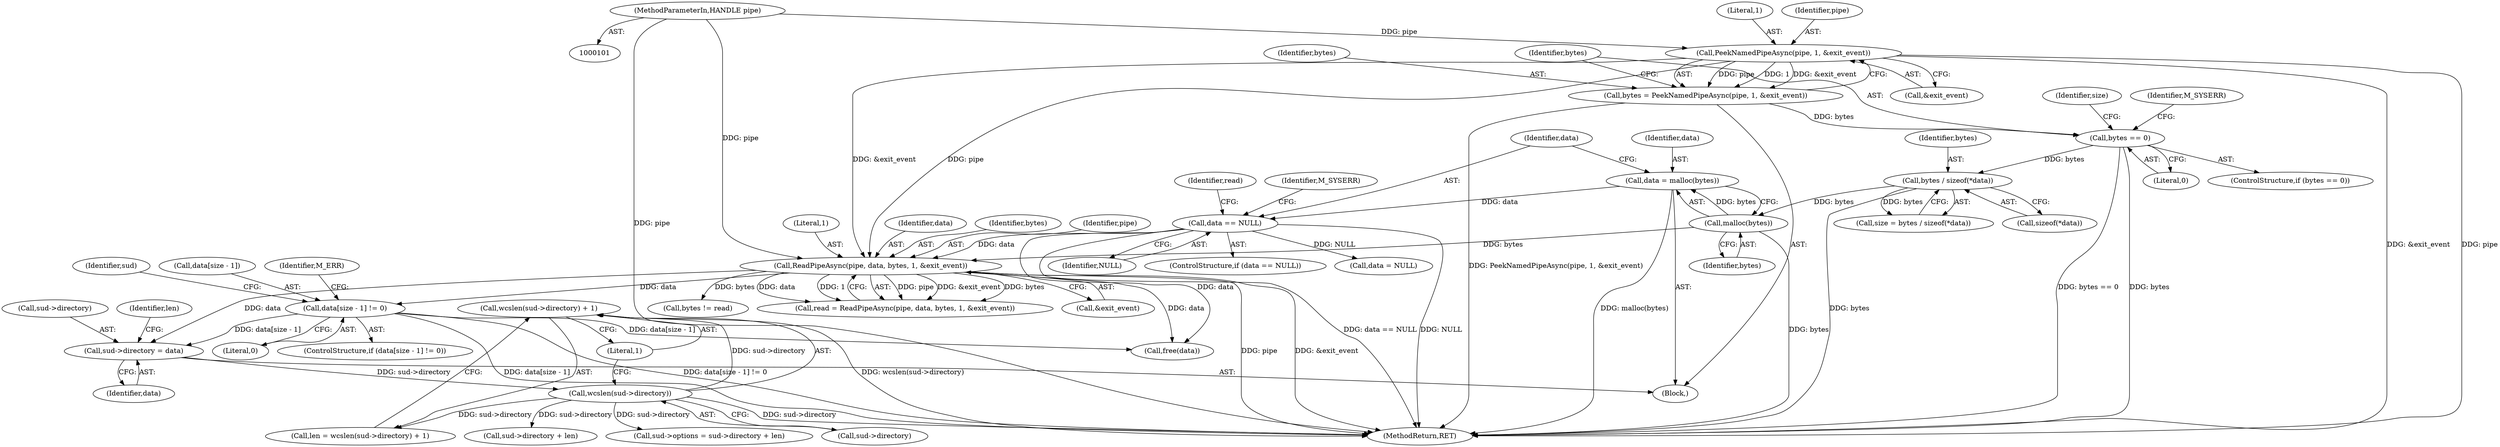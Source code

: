 digraph "0_openvpn_1394192b210cb3c6624a7419bcf3ff966742e79b@API" {
"1000205" [label="(Call,wcslen(sud->directory) + 1)"];
"1000206" [label="(Call,wcslen(sud->directory))"];
"1000198" [label="(Call,sud->directory = data)"];
"1000185" [label="(Call,data[size - 1] != 0)"];
"1000167" [label="(Call,ReadPipeAsync(pipe, data, bytes, 1, &exit_event))"];
"1000119" [label="(Call,PeekNamedPipeAsync(pipe, 1, &exit_event))"];
"1000102" [label="(MethodParameterIn,HANDLE pipe)"];
"1000156" [label="(Call,data == NULL)"];
"1000151" [label="(Call,data = malloc(bytes))"];
"1000153" [label="(Call,malloc(bytes))"];
"1000136" [label="(Call,bytes / sizeof(*data))"];
"1000125" [label="(Call,bytes == 0)"];
"1000117" [label="(Call,bytes = PeekNamedPipeAsync(pipe, 1, &exit_event))"];
"1000158" [label="(Identifier,NULL)"];
"1000198" [label="(Call,sud->directory = data)"];
"1000210" [label="(Literal,1)"];
"1000185" [label="(Call,data[size - 1] != 0)"];
"1000172" [label="(Call,&exit_event)"];
"1000199" [label="(Call,sud->directory)"];
"1000169" [label="(Identifier,data)"];
"1000194" [label="(Identifier,M_ERR)"];
"1000175" [label="(Call,bytes != read)"];
"1000126" [label="(Identifier,bytes)"];
"1000200" [label="(Identifier,sud)"];
"1000205" [label="(Call,wcslen(sud->directory) + 1)"];
"1000122" [label="(Call,&exit_event)"];
"1000156" [label="(Call,data == NULL)"];
"1000118" [label="(Identifier,bytes)"];
"1000138" [label="(Call,sizeof(*data))"];
"1000155" [label="(ControlStructure,if (data == NULL))"];
"1000130" [label="(Identifier,M_SYSERR)"];
"1000171" [label="(Literal,1)"];
"1000191" [label="(Literal,0)"];
"1000104" [label="(Block,)"];
"1000102" [label="(MethodParameterIn,HANDLE pipe)"];
"1000165" [label="(Call,read = ReadPipeAsync(pipe, data, bytes, 1, &exit_event))"];
"1000151" [label="(Call,data = malloc(bytes))"];
"1000134" [label="(Call,size = bytes / sizeof(*data))"];
"1000135" [label="(Identifier,size)"];
"1000202" [label="(Identifier,data)"];
"1000137" [label="(Identifier,bytes)"];
"1000168" [label="(Identifier,pipe)"];
"1000125" [label="(Call,bytes == 0)"];
"1000121" [label="(Literal,1)"];
"1000206" [label="(Call,wcslen(sud->directory))"];
"1000152" [label="(Identifier,data)"];
"1000153" [label="(Call,malloc(bytes))"];
"1000120" [label="(Identifier,pipe)"];
"1000263" [label="(Call,data = NULL)"];
"1000224" [label="(Call,sud->options = sud->directory + len)"];
"1000170" [label="(Identifier,bytes)"];
"1000161" [label="(Identifier,M_SYSERR)"];
"1000186" [label="(Call,data[size - 1])"];
"1000166" [label="(Identifier,read)"];
"1000154" [label="(Identifier,bytes)"];
"1000117" [label="(Call,bytes = PeekNamedPipeAsync(pipe, 1, &exit_event))"];
"1000157" [label="(Identifier,data)"];
"1000136" [label="(Call,bytes / sizeof(*data))"];
"1000124" [label="(ControlStructure,if (bytes == 0))"];
"1000119" [label="(Call,PeekNamedPipeAsync(pipe, 1, &exit_event))"];
"1000207" [label="(Call,sud->directory)"];
"1000270" [label="(Call,free(data))"];
"1000127" [label="(Literal,0)"];
"1000203" [label="(Call,len = wcslen(sud->directory) + 1)"];
"1000204" [label="(Identifier,len)"];
"1000274" [label="(MethodReturn,RET)"];
"1000167" [label="(Call,ReadPipeAsync(pipe, data, bytes, 1, &exit_event))"];
"1000228" [label="(Call,sud->directory + len)"];
"1000184" [label="(ControlStructure,if (data[size - 1] != 0))"];
"1000205" -> "1000203"  [label="AST: "];
"1000205" -> "1000210"  [label="CFG: "];
"1000206" -> "1000205"  [label="AST: "];
"1000210" -> "1000205"  [label="AST: "];
"1000203" -> "1000205"  [label="CFG: "];
"1000205" -> "1000274"  [label="DDG: wcslen(sud->directory)"];
"1000206" -> "1000205"  [label="DDG: sud->directory"];
"1000206" -> "1000207"  [label="CFG: "];
"1000207" -> "1000206"  [label="AST: "];
"1000210" -> "1000206"  [label="CFG: "];
"1000206" -> "1000274"  [label="DDG: sud->directory"];
"1000206" -> "1000203"  [label="DDG: sud->directory"];
"1000198" -> "1000206"  [label="DDG: sud->directory"];
"1000206" -> "1000224"  [label="DDG: sud->directory"];
"1000206" -> "1000228"  [label="DDG: sud->directory"];
"1000198" -> "1000104"  [label="AST: "];
"1000198" -> "1000202"  [label="CFG: "];
"1000199" -> "1000198"  [label="AST: "];
"1000202" -> "1000198"  [label="AST: "];
"1000204" -> "1000198"  [label="CFG: "];
"1000185" -> "1000198"  [label="DDG: data[size - 1]"];
"1000167" -> "1000198"  [label="DDG: data"];
"1000185" -> "1000184"  [label="AST: "];
"1000185" -> "1000191"  [label="CFG: "];
"1000186" -> "1000185"  [label="AST: "];
"1000191" -> "1000185"  [label="AST: "];
"1000194" -> "1000185"  [label="CFG: "];
"1000200" -> "1000185"  [label="CFG: "];
"1000185" -> "1000274"  [label="DDG: data[size - 1] != 0"];
"1000185" -> "1000274"  [label="DDG: data[size - 1]"];
"1000167" -> "1000185"  [label="DDG: data"];
"1000185" -> "1000270"  [label="DDG: data[size - 1]"];
"1000167" -> "1000165"  [label="AST: "];
"1000167" -> "1000172"  [label="CFG: "];
"1000168" -> "1000167"  [label="AST: "];
"1000169" -> "1000167"  [label="AST: "];
"1000170" -> "1000167"  [label="AST: "];
"1000171" -> "1000167"  [label="AST: "];
"1000172" -> "1000167"  [label="AST: "];
"1000165" -> "1000167"  [label="CFG: "];
"1000167" -> "1000274"  [label="DDG: pipe"];
"1000167" -> "1000274"  [label="DDG: &exit_event"];
"1000167" -> "1000165"  [label="DDG: pipe"];
"1000167" -> "1000165"  [label="DDG: &exit_event"];
"1000167" -> "1000165"  [label="DDG: bytes"];
"1000167" -> "1000165"  [label="DDG: data"];
"1000167" -> "1000165"  [label="DDG: 1"];
"1000119" -> "1000167"  [label="DDG: pipe"];
"1000119" -> "1000167"  [label="DDG: &exit_event"];
"1000102" -> "1000167"  [label="DDG: pipe"];
"1000156" -> "1000167"  [label="DDG: data"];
"1000153" -> "1000167"  [label="DDG: bytes"];
"1000167" -> "1000175"  [label="DDG: bytes"];
"1000167" -> "1000270"  [label="DDG: data"];
"1000119" -> "1000117"  [label="AST: "];
"1000119" -> "1000122"  [label="CFG: "];
"1000120" -> "1000119"  [label="AST: "];
"1000121" -> "1000119"  [label="AST: "];
"1000122" -> "1000119"  [label="AST: "];
"1000117" -> "1000119"  [label="CFG: "];
"1000119" -> "1000274"  [label="DDG: pipe"];
"1000119" -> "1000274"  [label="DDG: &exit_event"];
"1000119" -> "1000117"  [label="DDG: pipe"];
"1000119" -> "1000117"  [label="DDG: 1"];
"1000119" -> "1000117"  [label="DDG: &exit_event"];
"1000102" -> "1000119"  [label="DDG: pipe"];
"1000102" -> "1000101"  [label="AST: "];
"1000102" -> "1000274"  [label="DDG: pipe"];
"1000156" -> "1000155"  [label="AST: "];
"1000156" -> "1000158"  [label="CFG: "];
"1000157" -> "1000156"  [label="AST: "];
"1000158" -> "1000156"  [label="AST: "];
"1000161" -> "1000156"  [label="CFG: "];
"1000166" -> "1000156"  [label="CFG: "];
"1000156" -> "1000274"  [label="DDG: NULL"];
"1000156" -> "1000274"  [label="DDG: data == NULL"];
"1000151" -> "1000156"  [label="DDG: data"];
"1000156" -> "1000263"  [label="DDG: NULL"];
"1000156" -> "1000270"  [label="DDG: data"];
"1000151" -> "1000104"  [label="AST: "];
"1000151" -> "1000153"  [label="CFG: "];
"1000152" -> "1000151"  [label="AST: "];
"1000153" -> "1000151"  [label="AST: "];
"1000157" -> "1000151"  [label="CFG: "];
"1000151" -> "1000274"  [label="DDG: malloc(bytes)"];
"1000153" -> "1000151"  [label="DDG: bytes"];
"1000153" -> "1000154"  [label="CFG: "];
"1000154" -> "1000153"  [label="AST: "];
"1000153" -> "1000274"  [label="DDG: bytes"];
"1000136" -> "1000153"  [label="DDG: bytes"];
"1000136" -> "1000134"  [label="AST: "];
"1000136" -> "1000138"  [label="CFG: "];
"1000137" -> "1000136"  [label="AST: "];
"1000138" -> "1000136"  [label="AST: "];
"1000134" -> "1000136"  [label="CFG: "];
"1000136" -> "1000274"  [label="DDG: bytes"];
"1000136" -> "1000134"  [label="DDG: bytes"];
"1000125" -> "1000136"  [label="DDG: bytes"];
"1000125" -> "1000124"  [label="AST: "];
"1000125" -> "1000127"  [label="CFG: "];
"1000126" -> "1000125"  [label="AST: "];
"1000127" -> "1000125"  [label="AST: "];
"1000130" -> "1000125"  [label="CFG: "];
"1000135" -> "1000125"  [label="CFG: "];
"1000125" -> "1000274"  [label="DDG: bytes"];
"1000125" -> "1000274"  [label="DDG: bytes == 0"];
"1000117" -> "1000125"  [label="DDG: bytes"];
"1000117" -> "1000104"  [label="AST: "];
"1000118" -> "1000117"  [label="AST: "];
"1000126" -> "1000117"  [label="CFG: "];
"1000117" -> "1000274"  [label="DDG: PeekNamedPipeAsync(pipe, 1, &exit_event)"];
}
